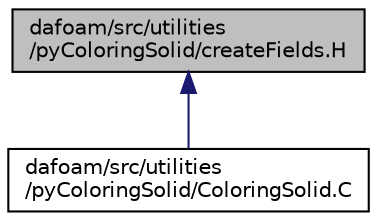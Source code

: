 digraph "dafoam/src/utilities/pyColoringSolid/createFields.H"
{
  bgcolor="transparent";
  edge [fontname="Helvetica",fontsize="10",labelfontname="Helvetica",labelfontsize="10"];
  node [fontname="Helvetica",fontsize="10",shape=record];
  Node1 [label="dafoam/src/utilities\l/pyColoringSolid/createFields.H",height=0.2,width=0.4,color="black", fillcolor="grey75", style="filled", fontcolor="black"];
  Node1 -> Node2 [dir="back",color="midnightblue",fontsize="10",style="solid",fontname="Helvetica"];
  Node2 [label="dafoam/src/utilities\l/pyColoringSolid/ColoringSolid.C",height=0.2,width=0.4,color="black",URL="$ColoringSolid_8C.html"];
}
